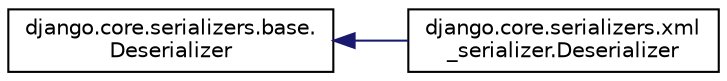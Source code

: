 digraph "Graphical Class Hierarchy"
{
 // LATEX_PDF_SIZE
  edge [fontname="Helvetica",fontsize="10",labelfontname="Helvetica",labelfontsize="10"];
  node [fontname="Helvetica",fontsize="10",shape=record];
  rankdir="LR";
  Node0 [label="django.core.serializers.base.\lDeserializer",height=0.2,width=0.4,color="black", fillcolor="white", style="filled",URL="$classdjango_1_1core_1_1serializers_1_1base_1_1_deserializer.html",tooltip=" "];
  Node0 -> Node1 [dir="back",color="midnightblue",fontsize="10",style="solid",fontname="Helvetica"];
  Node1 [label="django.core.serializers.xml\l_serializer.Deserializer",height=0.2,width=0.4,color="black", fillcolor="white", style="filled",URL="$classdjango_1_1core_1_1serializers_1_1xml__serializer_1_1_deserializer.html",tooltip=" "];
}

